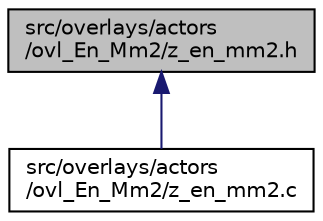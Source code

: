 digraph "src/overlays/actors/ovl_En_Mm2/z_en_mm2.h"
{
 // LATEX_PDF_SIZE
  edge [fontname="Helvetica",fontsize="10",labelfontname="Helvetica",labelfontsize="10"];
  node [fontname="Helvetica",fontsize="10",shape=record];
  Node1 [label="src/overlays/actors\l/ovl_En_Mm2/z_en_mm2.h",height=0.2,width=0.4,color="black", fillcolor="grey75", style="filled", fontcolor="black",tooltip=" "];
  Node1 -> Node2 [dir="back",color="midnightblue",fontsize="10",style="solid",fontname="Helvetica"];
  Node2 [label="src/overlays/actors\l/ovl_En_Mm2/z_en_mm2.c",height=0.2,width=0.4,color="black", fillcolor="white", style="filled",URL="$d7/df0/z__en__mm2_8c.html",tooltip=" "];
}
